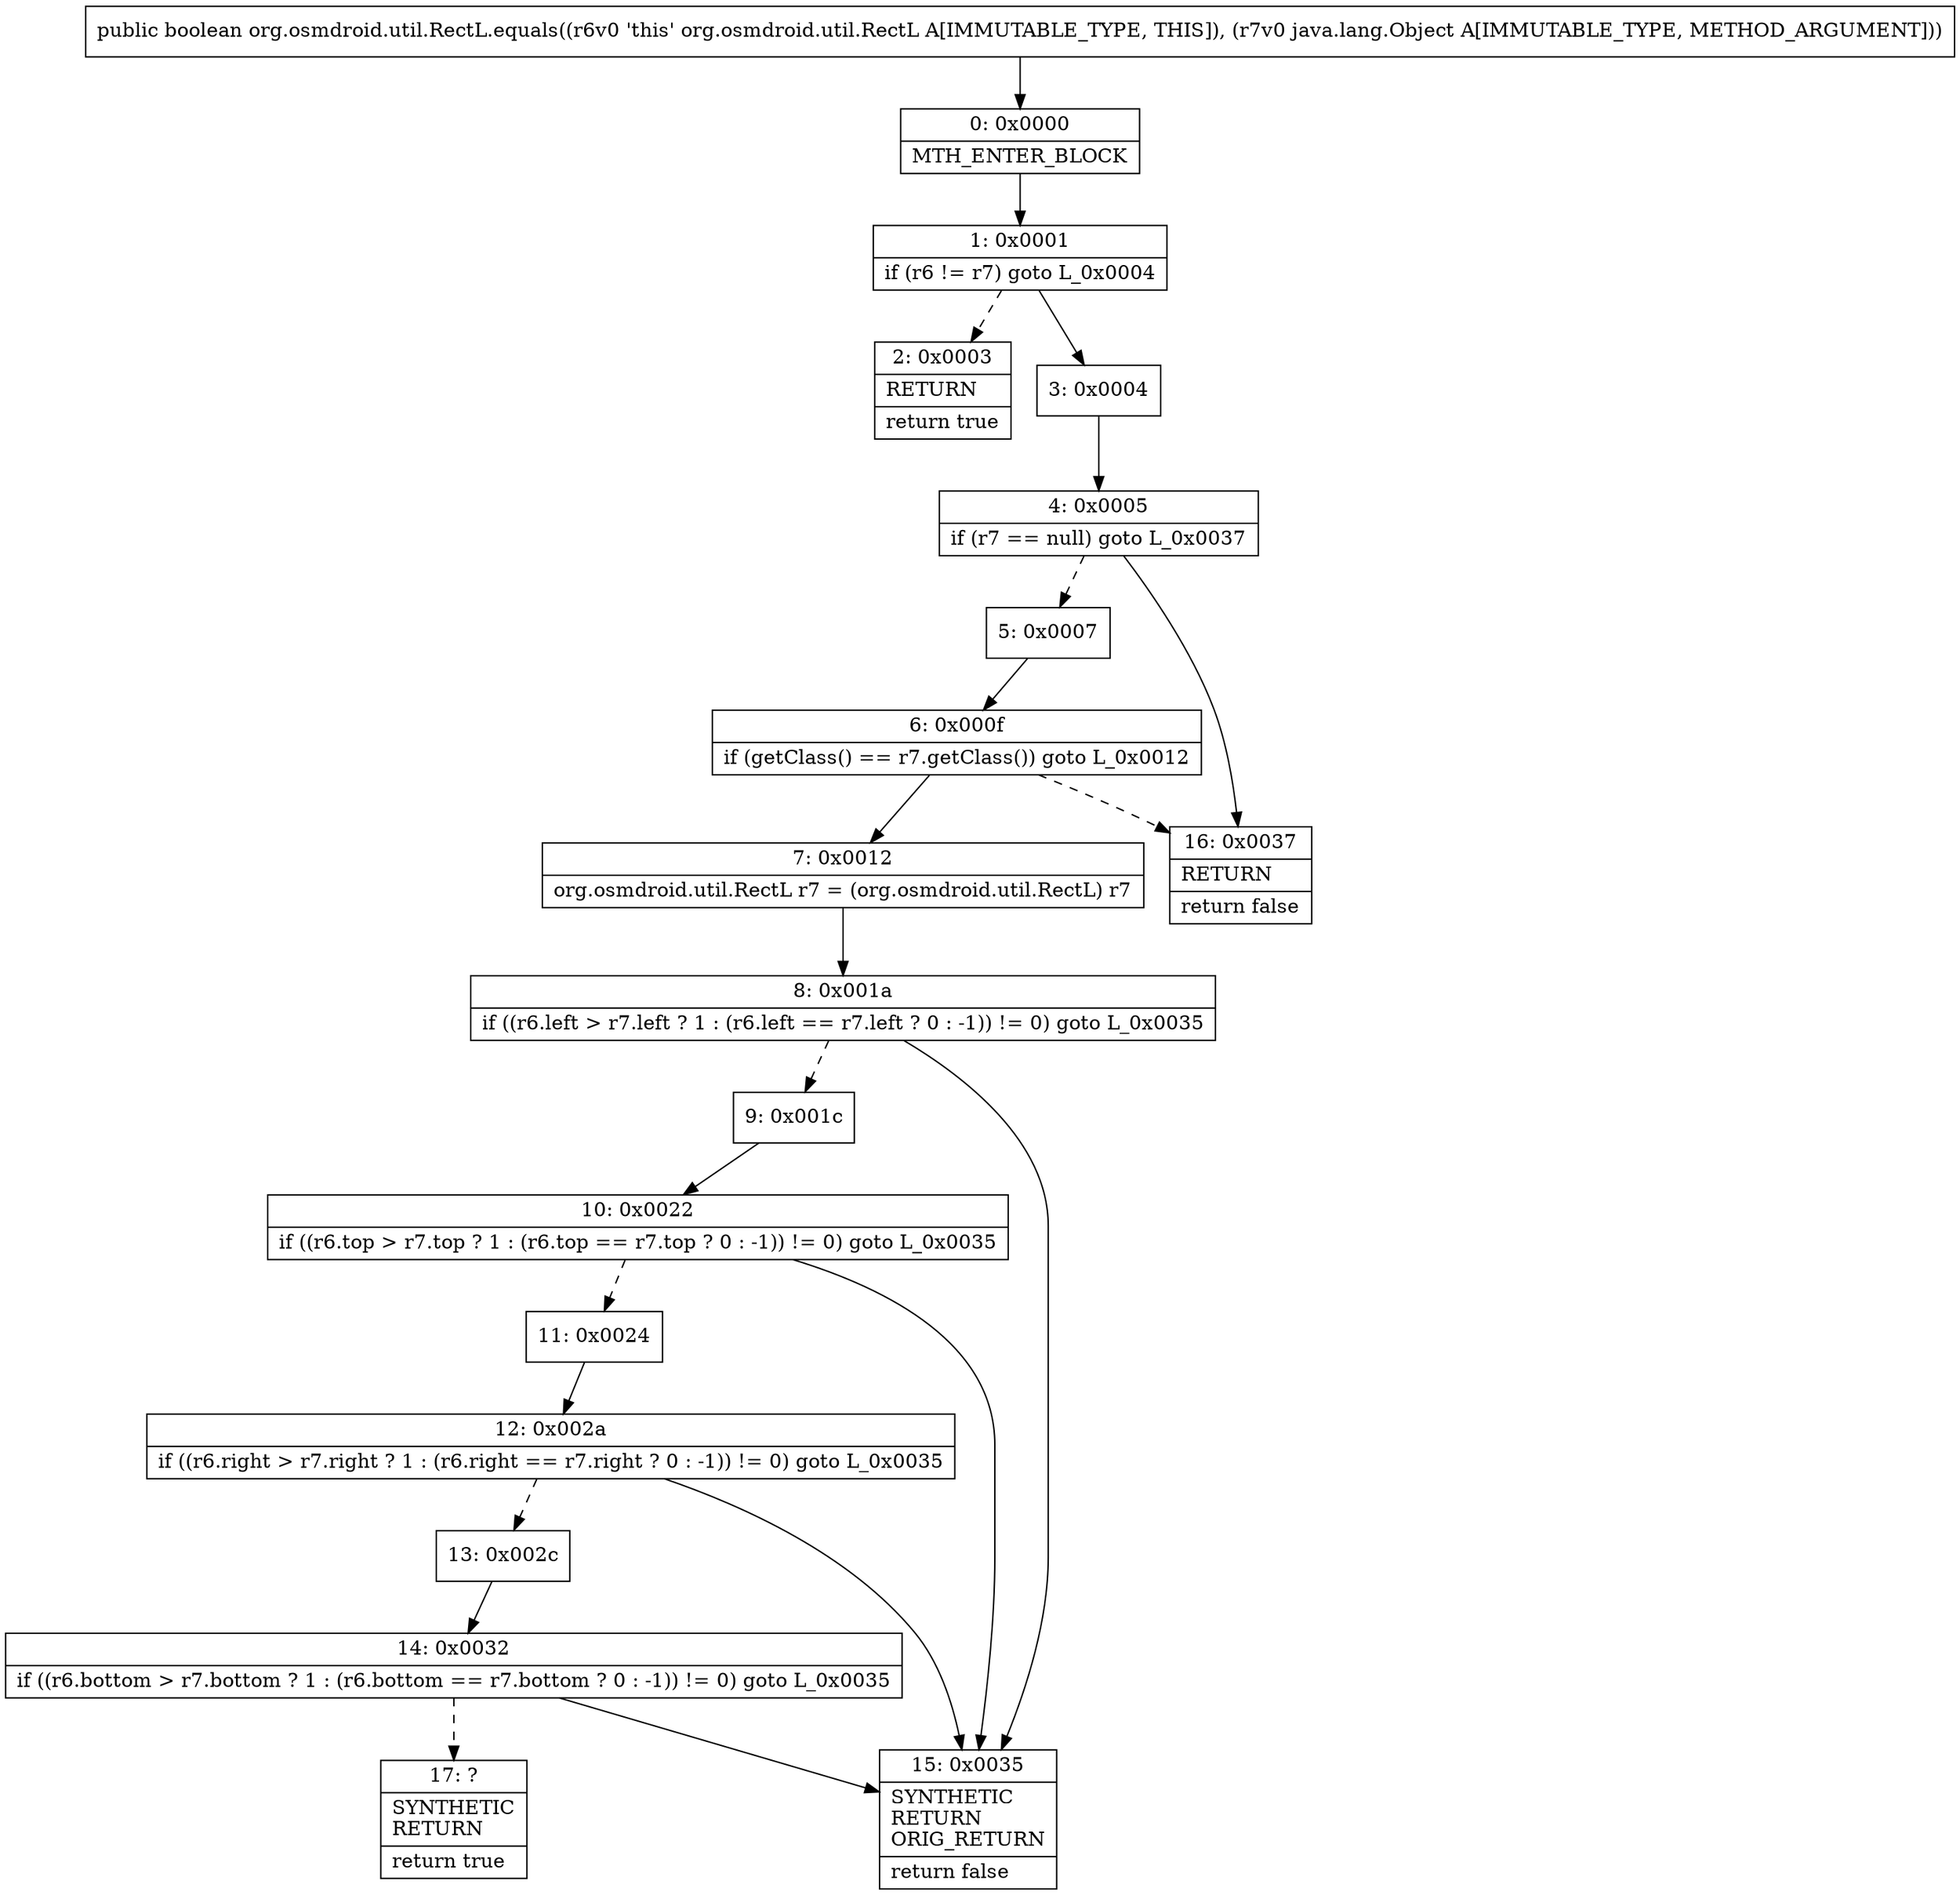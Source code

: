 digraph "CFG fororg.osmdroid.util.RectL.equals(Ljava\/lang\/Object;)Z" {
Node_0 [shape=record,label="{0\:\ 0x0000|MTH_ENTER_BLOCK\l}"];
Node_1 [shape=record,label="{1\:\ 0x0001|if (r6 != r7) goto L_0x0004\l}"];
Node_2 [shape=record,label="{2\:\ 0x0003|RETURN\l|return true\l}"];
Node_3 [shape=record,label="{3\:\ 0x0004}"];
Node_4 [shape=record,label="{4\:\ 0x0005|if (r7 == null) goto L_0x0037\l}"];
Node_5 [shape=record,label="{5\:\ 0x0007}"];
Node_6 [shape=record,label="{6\:\ 0x000f|if (getClass() == r7.getClass()) goto L_0x0012\l}"];
Node_7 [shape=record,label="{7\:\ 0x0012|org.osmdroid.util.RectL r7 = (org.osmdroid.util.RectL) r7\l}"];
Node_8 [shape=record,label="{8\:\ 0x001a|if ((r6.left \> r7.left ? 1 : (r6.left == r7.left ? 0 : \-1)) != 0) goto L_0x0035\l}"];
Node_9 [shape=record,label="{9\:\ 0x001c}"];
Node_10 [shape=record,label="{10\:\ 0x0022|if ((r6.top \> r7.top ? 1 : (r6.top == r7.top ? 0 : \-1)) != 0) goto L_0x0035\l}"];
Node_11 [shape=record,label="{11\:\ 0x0024}"];
Node_12 [shape=record,label="{12\:\ 0x002a|if ((r6.right \> r7.right ? 1 : (r6.right == r7.right ? 0 : \-1)) != 0) goto L_0x0035\l}"];
Node_13 [shape=record,label="{13\:\ 0x002c}"];
Node_14 [shape=record,label="{14\:\ 0x0032|if ((r6.bottom \> r7.bottom ? 1 : (r6.bottom == r7.bottom ? 0 : \-1)) != 0) goto L_0x0035\l}"];
Node_15 [shape=record,label="{15\:\ 0x0035|SYNTHETIC\lRETURN\lORIG_RETURN\l|return false\l}"];
Node_16 [shape=record,label="{16\:\ 0x0037|RETURN\l|return false\l}"];
Node_17 [shape=record,label="{17\:\ ?|SYNTHETIC\lRETURN\l|return true\l}"];
MethodNode[shape=record,label="{public boolean org.osmdroid.util.RectL.equals((r6v0 'this' org.osmdroid.util.RectL A[IMMUTABLE_TYPE, THIS]), (r7v0 java.lang.Object A[IMMUTABLE_TYPE, METHOD_ARGUMENT])) }"];
MethodNode -> Node_0;
Node_0 -> Node_1;
Node_1 -> Node_2[style=dashed];
Node_1 -> Node_3;
Node_3 -> Node_4;
Node_4 -> Node_5[style=dashed];
Node_4 -> Node_16;
Node_5 -> Node_6;
Node_6 -> Node_7;
Node_6 -> Node_16[style=dashed];
Node_7 -> Node_8;
Node_8 -> Node_9[style=dashed];
Node_8 -> Node_15;
Node_9 -> Node_10;
Node_10 -> Node_11[style=dashed];
Node_10 -> Node_15;
Node_11 -> Node_12;
Node_12 -> Node_13[style=dashed];
Node_12 -> Node_15;
Node_13 -> Node_14;
Node_14 -> Node_15;
Node_14 -> Node_17[style=dashed];
}

